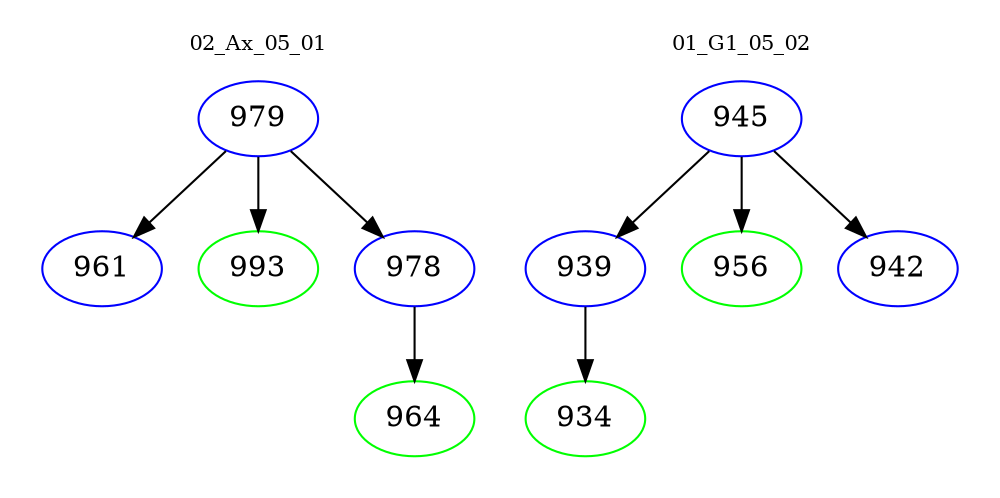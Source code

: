 digraph{
subgraph cluster_0 {
color = white
label = "02_Ax_05_01";
fontsize=10;
T0_979 [label="979", color="blue"]
T0_979 -> T0_961 [color="black"]
T0_961 [label="961", color="blue"]
T0_979 -> T0_993 [color="black"]
T0_993 [label="993", color="green"]
T0_979 -> T0_978 [color="black"]
T0_978 [label="978", color="blue"]
T0_978 -> T0_964 [color="black"]
T0_964 [label="964", color="green"]
}
subgraph cluster_1 {
color = white
label = "01_G1_05_02";
fontsize=10;
T1_945 [label="945", color="blue"]
T1_945 -> T1_939 [color="black"]
T1_939 [label="939", color="blue"]
T1_939 -> T1_934 [color="black"]
T1_934 [label="934", color="green"]
T1_945 -> T1_956 [color="black"]
T1_956 [label="956", color="green"]
T1_945 -> T1_942 [color="black"]
T1_942 [label="942", color="blue"]
}
}
